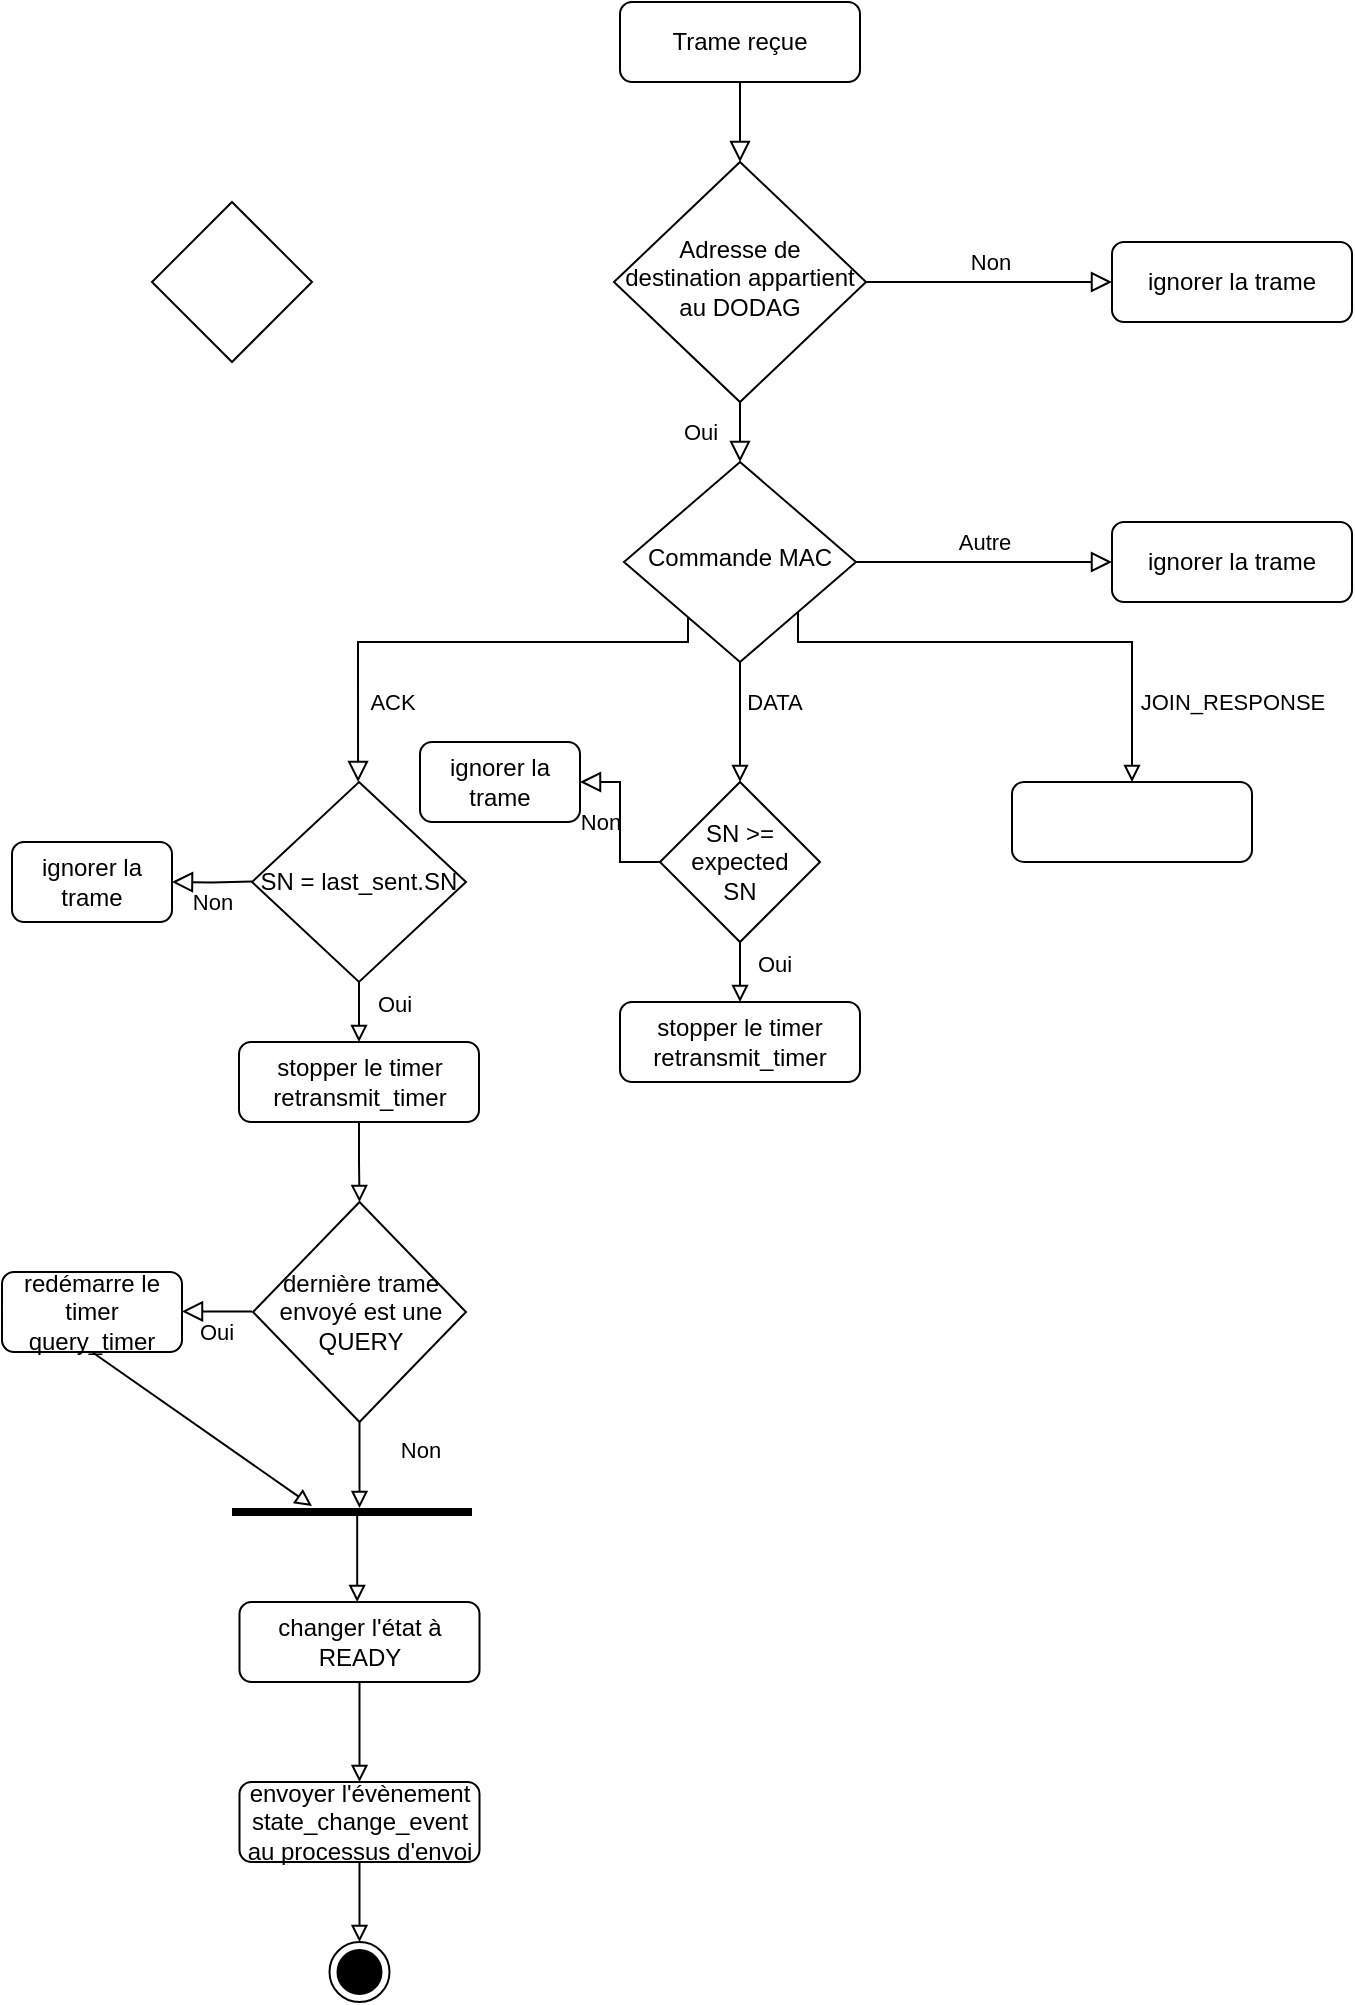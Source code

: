 <mxfile version="14.6.13" type="device"><diagram id="C5RBs43oDa-KdzZeNtuy" name="Page-1"><mxGraphModel dx="981" dy="563" grid="1" gridSize="10" guides="1" tooltips="1" connect="1" arrows="1" fold="1" page="1" pageScale="1" pageWidth="827" pageHeight="1169" math="0" shadow="0"><root><mxCell id="WIyWlLk6GJQsqaUBKTNV-0"/><mxCell id="WIyWlLk6GJQsqaUBKTNV-1" parent="WIyWlLk6GJQsqaUBKTNV-0"/><mxCell id="WIyWlLk6GJQsqaUBKTNV-2" value="" style="rounded=0;html=1;jettySize=auto;orthogonalLoop=1;fontSize=11;endArrow=block;endFill=0;endSize=8;strokeWidth=1;shadow=0;labelBackgroundColor=none;edgeStyle=orthogonalEdgeStyle;" parent="WIyWlLk6GJQsqaUBKTNV-1" source="WIyWlLk6GJQsqaUBKTNV-3" target="WIyWlLk6GJQsqaUBKTNV-6" edge="1"><mxGeometry relative="1" as="geometry"/></mxCell><mxCell id="WIyWlLk6GJQsqaUBKTNV-3" value="Trame reçue" style="rounded=1;whiteSpace=wrap;html=1;fontSize=12;glass=0;strokeWidth=1;shadow=0;" parent="WIyWlLk6GJQsqaUBKTNV-1" vertex="1"><mxGeometry x="354" y="10" width="120" height="40" as="geometry"/></mxCell><mxCell id="WIyWlLk6GJQsqaUBKTNV-4" value="Oui" style="rounded=0;html=1;jettySize=auto;orthogonalLoop=1;fontSize=11;endArrow=block;endFill=0;endSize=8;strokeWidth=1;shadow=0;labelBackgroundColor=none;edgeStyle=orthogonalEdgeStyle;" parent="WIyWlLk6GJQsqaUBKTNV-1" source="WIyWlLk6GJQsqaUBKTNV-6" target="WIyWlLk6GJQsqaUBKTNV-10" edge="1"><mxGeometry y="20" relative="1" as="geometry"><mxPoint as="offset"/></mxGeometry></mxCell><mxCell id="WIyWlLk6GJQsqaUBKTNV-5" value="Non" style="edgeStyle=orthogonalEdgeStyle;rounded=0;html=1;jettySize=auto;orthogonalLoop=1;fontSize=11;endArrow=block;endFill=0;endSize=8;strokeWidth=1;shadow=0;labelBackgroundColor=none;" parent="WIyWlLk6GJQsqaUBKTNV-1" source="WIyWlLk6GJQsqaUBKTNV-6" target="WIyWlLk6GJQsqaUBKTNV-7" edge="1"><mxGeometry y="10" relative="1" as="geometry"><mxPoint as="offset"/></mxGeometry></mxCell><mxCell id="WIyWlLk6GJQsqaUBKTNV-6" value="Adresse de destination appartient au DODAG" style="rhombus;whiteSpace=wrap;html=1;shadow=0;fontFamily=Helvetica;fontSize=12;align=center;strokeWidth=1;spacing=6;spacingTop=-4;" parent="WIyWlLk6GJQsqaUBKTNV-1" vertex="1"><mxGeometry x="351" y="90" width="126" height="120" as="geometry"/></mxCell><mxCell id="WIyWlLk6GJQsqaUBKTNV-7" value="ignorer la trame" style="rounded=1;whiteSpace=wrap;html=1;fontSize=12;glass=0;strokeWidth=1;shadow=0;" parent="WIyWlLk6GJQsqaUBKTNV-1" vertex="1"><mxGeometry x="600" y="130" width="120" height="40" as="geometry"/></mxCell><mxCell id="WIyWlLk6GJQsqaUBKTNV-8" value="ACK" style="rounded=0;html=1;jettySize=auto;orthogonalLoop=1;fontSize=11;endArrow=block;endFill=0;endSize=8;strokeWidth=1;shadow=0;labelBackgroundColor=none;edgeStyle=orthogonalEdgeStyle;exitX=0;exitY=1;exitDx=0;exitDy=0;" parent="WIyWlLk6GJQsqaUBKTNV-1" edge="1"><mxGeometry x="0.68" y="17" relative="1" as="geometry"><mxPoint as="offset"/><mxPoint x="388" y="315" as="sourcePoint"/><mxPoint x="223.029" y="400" as="targetPoint"/><Array as="points"><mxPoint x="388" y="330"/><mxPoint x="223" y="330"/></Array></mxGeometry></mxCell><mxCell id="WIyWlLk6GJQsqaUBKTNV-9" value="Autre" style="edgeStyle=orthogonalEdgeStyle;rounded=0;html=1;jettySize=auto;orthogonalLoop=1;fontSize=11;endArrow=block;endFill=0;endSize=8;strokeWidth=1;shadow=0;labelBackgroundColor=none;" parent="WIyWlLk6GJQsqaUBKTNV-1" source="WIyWlLk6GJQsqaUBKTNV-10" target="WIyWlLk6GJQsqaUBKTNV-12" edge="1"><mxGeometry y="10" relative="1" as="geometry"><mxPoint as="offset"/></mxGeometry></mxCell><mxCell id="BNR7LDEGvRkATOQEWAwL-2" style="edgeStyle=orthogonalEdgeStyle;rounded=0;orthogonalLoop=1;jettySize=auto;html=1;endArrow=block;endFill=0;" edge="1" parent="WIyWlLk6GJQsqaUBKTNV-1" source="WIyWlLk6GJQsqaUBKTNV-10"><mxGeometry relative="1" as="geometry"><mxPoint x="414" y="400" as="targetPoint"/></mxGeometry></mxCell><mxCell id="BNR7LDEGvRkATOQEWAwL-4" value="DATA" style="edgeLabel;html=1;align=center;verticalAlign=middle;resizable=0;points=[];" vertex="1" connectable="0" parent="BNR7LDEGvRkATOQEWAwL-2"><mxGeometry x="0.305" y="1" relative="1" as="geometry"><mxPoint x="15" y="-19" as="offset"/></mxGeometry></mxCell><mxCell id="BNR7LDEGvRkATOQEWAwL-3" style="edgeStyle=orthogonalEdgeStyle;rounded=0;orthogonalLoop=1;jettySize=auto;html=1;exitX=1;exitY=1;exitDx=0;exitDy=0;entryX=0.5;entryY=0;entryDx=0;entryDy=0;endArrow=block;endFill=0;" edge="1" parent="WIyWlLk6GJQsqaUBKTNV-1" source="WIyWlLk6GJQsqaUBKTNV-10" target="BNR7LDEGvRkATOQEWAwL-1"><mxGeometry relative="1" as="geometry"><Array as="points"><mxPoint x="443" y="330"/><mxPoint x="610" y="330"/></Array></mxGeometry></mxCell><mxCell id="BNR7LDEGvRkATOQEWAwL-5" value="JOIN_RESPONSE" style="edgeLabel;html=1;align=center;verticalAlign=middle;resizable=0;points=[];" vertex="1" connectable="0" parent="BNR7LDEGvRkATOQEWAwL-3"><mxGeometry x="0.526" y="2" relative="1" as="geometry"><mxPoint x="48" y="19" as="offset"/></mxGeometry></mxCell><mxCell id="WIyWlLk6GJQsqaUBKTNV-10" value="Commande MAC" style="rhombus;whiteSpace=wrap;html=1;shadow=0;fontFamily=Helvetica;fontSize=12;align=center;strokeWidth=1;spacing=6;spacingTop=-4;" parent="WIyWlLk6GJQsqaUBKTNV-1" vertex="1"><mxGeometry x="356" y="240" width="116" height="100" as="geometry"/></mxCell><mxCell id="BNR7LDEGvRkATOQEWAwL-13" style="edgeStyle=orthogonalEdgeStyle;rounded=0;orthogonalLoop=1;jettySize=auto;html=1;entryX=0.5;entryY=0;entryDx=0;entryDy=0;endArrow=block;endFill=0;" edge="1" parent="WIyWlLk6GJQsqaUBKTNV-1" source="WIyWlLk6GJQsqaUBKTNV-11" target="BNR7LDEGvRkATOQEWAwL-12"><mxGeometry relative="1" as="geometry"/></mxCell><mxCell id="WIyWlLk6GJQsqaUBKTNV-11" value="stopper le timer retransmit_timer" style="rounded=1;whiteSpace=wrap;html=1;fontSize=12;glass=0;strokeWidth=1;shadow=0;" parent="WIyWlLk6GJQsqaUBKTNV-1" vertex="1"><mxGeometry x="163.5" y="530" width="120" height="40" as="geometry"/></mxCell><mxCell id="WIyWlLk6GJQsqaUBKTNV-12" value="ignorer la trame" style="rounded=1;whiteSpace=wrap;html=1;fontSize=12;glass=0;strokeWidth=1;shadow=0;" parent="WIyWlLk6GJQsqaUBKTNV-1" vertex="1"><mxGeometry x="600" y="270" width="120" height="40" as="geometry"/></mxCell><mxCell id="BNR7LDEGvRkATOQEWAwL-1" value="" style="rounded=1;whiteSpace=wrap;html=1;" vertex="1" parent="WIyWlLk6GJQsqaUBKTNV-1"><mxGeometry x="550" y="400" width="120" height="40" as="geometry"/></mxCell><mxCell id="BNR7LDEGvRkATOQEWAwL-6" value="" style="rhombus;whiteSpace=wrap;html=1;" vertex="1" parent="WIyWlLk6GJQsqaUBKTNV-1"><mxGeometry x="120" y="110" width="80" height="80" as="geometry"/></mxCell><mxCell id="BNR7LDEGvRkATOQEWAwL-10" style="edgeStyle=orthogonalEdgeStyle;rounded=0;orthogonalLoop=1;jettySize=auto;html=1;endArrow=block;endFill=0;" edge="1" parent="WIyWlLk6GJQsqaUBKTNV-1" source="BNR7LDEGvRkATOQEWAwL-7" target="WIyWlLk6GJQsqaUBKTNV-11"><mxGeometry relative="1" as="geometry"/></mxCell><mxCell id="BNR7LDEGvRkATOQEWAwL-11" value="Oui" style="edgeLabel;html=1;align=center;verticalAlign=middle;resizable=0;points=[];" vertex="1" connectable="0" parent="BNR7LDEGvRkATOQEWAwL-10"><mxGeometry x="-0.827" relative="1" as="geometry"><mxPoint x="17" y="6" as="offset"/></mxGeometry></mxCell><mxCell id="BNR7LDEGvRkATOQEWAwL-7" value="SN = last_sent.SN" style="rhombus;whiteSpace=wrap;html=1;" vertex="1" parent="WIyWlLk6GJQsqaUBKTNV-1"><mxGeometry x="170" y="400" width="107" height="100" as="geometry"/></mxCell><mxCell id="BNR7LDEGvRkATOQEWAwL-8" value="Non" style="edgeStyle=orthogonalEdgeStyle;rounded=0;html=1;jettySize=auto;orthogonalLoop=1;fontSize=11;endArrow=block;endFill=0;endSize=8;strokeWidth=1;shadow=0;labelBackgroundColor=none;entryX=1;entryY=0.5;entryDx=0;entryDy=0;" edge="1" parent="WIyWlLk6GJQsqaUBKTNV-1" target="BNR7LDEGvRkATOQEWAwL-9"><mxGeometry y="10" relative="1" as="geometry"><mxPoint as="offset"/><mxPoint x="170" y="449.71" as="sourcePoint"/><mxPoint x="47" y="449.71" as="targetPoint"/></mxGeometry></mxCell><mxCell id="BNR7LDEGvRkATOQEWAwL-9" value="ignorer la trame" style="rounded=1;whiteSpace=wrap;html=1;fontSize=12;glass=0;strokeWidth=1;shadow=0;" vertex="1" parent="WIyWlLk6GJQsqaUBKTNV-1"><mxGeometry x="50" y="430" width="80" height="40" as="geometry"/></mxCell><mxCell id="BNR7LDEGvRkATOQEWAwL-22" style="edgeStyle=none;rounded=0;orthogonalLoop=1;jettySize=auto;html=1;exitX=0.5;exitY=1;exitDx=0;exitDy=0;endArrow=block;endFill=0;" edge="1" parent="WIyWlLk6GJQsqaUBKTNV-1" source="BNR7LDEGvRkATOQEWAwL-12" target="BNR7LDEGvRkATOQEWAwL-20"><mxGeometry relative="1" as="geometry"/></mxCell><mxCell id="BNR7LDEGvRkATOQEWAwL-39" value="Non" style="edgeLabel;html=1;align=center;verticalAlign=middle;resizable=0;points=[];" vertex="1" connectable="0" parent="BNR7LDEGvRkATOQEWAwL-22"><mxGeometry x="-0.338" relative="1" as="geometry"><mxPoint x="30" as="offset"/></mxGeometry></mxCell><mxCell id="BNR7LDEGvRkATOQEWAwL-12" value="dernière trame envoyé est une&lt;br&gt;QUERY" style="rhombus;whiteSpace=wrap;html=1;" vertex="1" parent="WIyWlLk6GJQsqaUBKTNV-1"><mxGeometry x="170.5" y="610" width="106.5" height="110" as="geometry"/></mxCell><mxCell id="BNR7LDEGvRkATOQEWAwL-14" value="Oui" style="edgeStyle=orthogonalEdgeStyle;rounded=0;html=1;jettySize=auto;orthogonalLoop=1;fontSize=11;endArrow=block;endFill=0;endSize=8;strokeWidth=1;shadow=0;labelBackgroundColor=none;entryX=1;entryY=0.5;entryDx=0;entryDy=0;" edge="1" parent="WIyWlLk6GJQsqaUBKTNV-1" target="BNR7LDEGvRkATOQEWAwL-15"><mxGeometry y="10" relative="1" as="geometry"><mxPoint as="offset"/><mxPoint x="170" y="664.71" as="sourcePoint"/><mxPoint x="47" y="664.71" as="targetPoint"/></mxGeometry></mxCell><mxCell id="BNR7LDEGvRkATOQEWAwL-21" style="edgeStyle=none;rounded=0;orthogonalLoop=1;jettySize=auto;html=1;endArrow=block;endFill=0;exitX=0.5;exitY=1;exitDx=0;exitDy=0;" edge="1" parent="WIyWlLk6GJQsqaUBKTNV-1" source="BNR7LDEGvRkATOQEWAwL-15"><mxGeometry relative="1" as="geometry"><mxPoint x="21.378" y="686" as="sourcePoint"/><mxPoint x="200" y="762" as="targetPoint"/></mxGeometry></mxCell><mxCell id="BNR7LDEGvRkATOQEWAwL-15" value="redémarre le timer query_timer" style="rounded=1;whiteSpace=wrap;html=1;fontSize=12;glass=0;strokeWidth=1;shadow=0;" vertex="1" parent="WIyWlLk6GJQsqaUBKTNV-1"><mxGeometry x="45" y="645" width="90" height="40" as="geometry"/></mxCell><mxCell id="BNR7LDEGvRkATOQEWAwL-25" style="edgeStyle=none;rounded=0;orthogonalLoop=1;jettySize=auto;html=1;endArrow=block;endFill=0;" edge="1" parent="WIyWlLk6GJQsqaUBKTNV-1" source="BNR7LDEGvRkATOQEWAwL-16" target="BNR7LDEGvRkATOQEWAwL-24"><mxGeometry relative="1" as="geometry"/></mxCell><mxCell id="BNR7LDEGvRkATOQEWAwL-16" value="changer l'état à READY" style="rounded=1;whiteSpace=wrap;html=1;" vertex="1" parent="WIyWlLk6GJQsqaUBKTNV-1"><mxGeometry x="163.75" y="810" width="120" height="40" as="geometry"/></mxCell><mxCell id="BNR7LDEGvRkATOQEWAwL-23" style="edgeStyle=none;rounded=0;orthogonalLoop=1;jettySize=auto;html=1;endArrow=block;endFill=0;" edge="1" parent="WIyWlLk6GJQsqaUBKTNV-1" source="BNR7LDEGvRkATOQEWAwL-20" target="BNR7LDEGvRkATOQEWAwL-16"><mxGeometry relative="1" as="geometry"/></mxCell><mxCell id="BNR7LDEGvRkATOQEWAwL-20" value="" style="line;strokeWidth=4;html=1;perimeter=backbonePerimeter;points=[];outlineConnect=0;" vertex="1" parent="WIyWlLk6GJQsqaUBKTNV-1"><mxGeometry x="160" y="760" width="120" height="10" as="geometry"/></mxCell><mxCell id="BNR7LDEGvRkATOQEWAwL-27" style="edgeStyle=none;rounded=0;orthogonalLoop=1;jettySize=auto;html=1;entryX=0.5;entryY=0;entryDx=0;entryDy=0;endArrow=block;endFill=0;" edge="1" parent="WIyWlLk6GJQsqaUBKTNV-1" source="BNR7LDEGvRkATOQEWAwL-24" target="BNR7LDEGvRkATOQEWAwL-26"><mxGeometry relative="1" as="geometry"/></mxCell><mxCell id="BNR7LDEGvRkATOQEWAwL-24" value="envoyer l'évènement state_change_event&lt;br&gt;au processus d'envoi" style="rounded=1;whiteSpace=wrap;html=1;" vertex="1" parent="WIyWlLk6GJQsqaUBKTNV-1"><mxGeometry x="163.75" y="900" width="120" height="40" as="geometry"/></mxCell><mxCell id="BNR7LDEGvRkATOQEWAwL-26" value="" style="ellipse;html=1;shape=endState;fillColor=#000000;strokeColor=#000000;" vertex="1" parent="WIyWlLk6GJQsqaUBKTNV-1"><mxGeometry x="208.75" y="980" width="30" height="30" as="geometry"/></mxCell><mxCell id="BNR7LDEGvRkATOQEWAwL-33" value="SN &amp;gt;= expected&lt;br&gt;SN" style="rhombus;whiteSpace=wrap;html=1;" vertex="1" parent="WIyWlLk6GJQsqaUBKTNV-1"><mxGeometry x="374" y="400" width="80" height="80" as="geometry"/></mxCell><mxCell id="BNR7LDEGvRkATOQEWAwL-34" value="stopper le timer retransmit_timer" style="rounded=1;whiteSpace=wrap;html=1;fontSize=12;glass=0;strokeWidth=1;shadow=0;" vertex="1" parent="WIyWlLk6GJQsqaUBKTNV-1"><mxGeometry x="354" y="510" width="120" height="40" as="geometry"/></mxCell><mxCell id="BNR7LDEGvRkATOQEWAwL-35" style="edgeStyle=orthogonalEdgeStyle;rounded=0;orthogonalLoop=1;jettySize=auto;html=1;endArrow=block;endFill=0;exitX=0.5;exitY=1;exitDx=0;exitDy=0;" edge="1" parent="WIyWlLk6GJQsqaUBKTNV-1" target="BNR7LDEGvRkATOQEWAwL-34" source="BNR7LDEGvRkATOQEWAwL-33"><mxGeometry relative="1" as="geometry"><mxPoint x="410.983" y="499.984" as="sourcePoint"/></mxGeometry></mxCell><mxCell id="BNR7LDEGvRkATOQEWAwL-36" value="Oui" style="edgeLabel;html=1;align=center;verticalAlign=middle;resizable=0;points=[];" vertex="1" connectable="0" parent="BNR7LDEGvRkATOQEWAwL-35"><mxGeometry x="-0.827" relative="1" as="geometry"><mxPoint x="17" y="6" as="offset"/></mxGeometry></mxCell><mxCell id="BNR7LDEGvRkATOQEWAwL-37" value="Non" style="edgeStyle=orthogonalEdgeStyle;rounded=0;html=1;jettySize=auto;orthogonalLoop=1;fontSize=11;endArrow=block;endFill=0;endSize=8;strokeWidth=1;shadow=0;labelBackgroundColor=none;entryX=1;entryY=0.5;entryDx=0;entryDy=0;exitX=0;exitY=0.5;exitDx=0;exitDy=0;" edge="1" parent="WIyWlLk6GJQsqaUBKTNV-1" target="BNR7LDEGvRkATOQEWAwL-38" source="BNR7LDEGvRkATOQEWAwL-33"><mxGeometry y="10" relative="1" as="geometry"><mxPoint as="offset"/><mxPoint x="374" y="399.71" as="sourcePoint"/><mxPoint x="251" y="399.71" as="targetPoint"/></mxGeometry></mxCell><mxCell id="BNR7LDEGvRkATOQEWAwL-38" value="ignorer la trame" style="rounded=1;whiteSpace=wrap;html=1;fontSize=12;glass=0;strokeWidth=1;shadow=0;" vertex="1" parent="WIyWlLk6GJQsqaUBKTNV-1"><mxGeometry x="254" y="380" width="80" height="40" as="geometry"/></mxCell></root></mxGraphModel></diagram></mxfile>